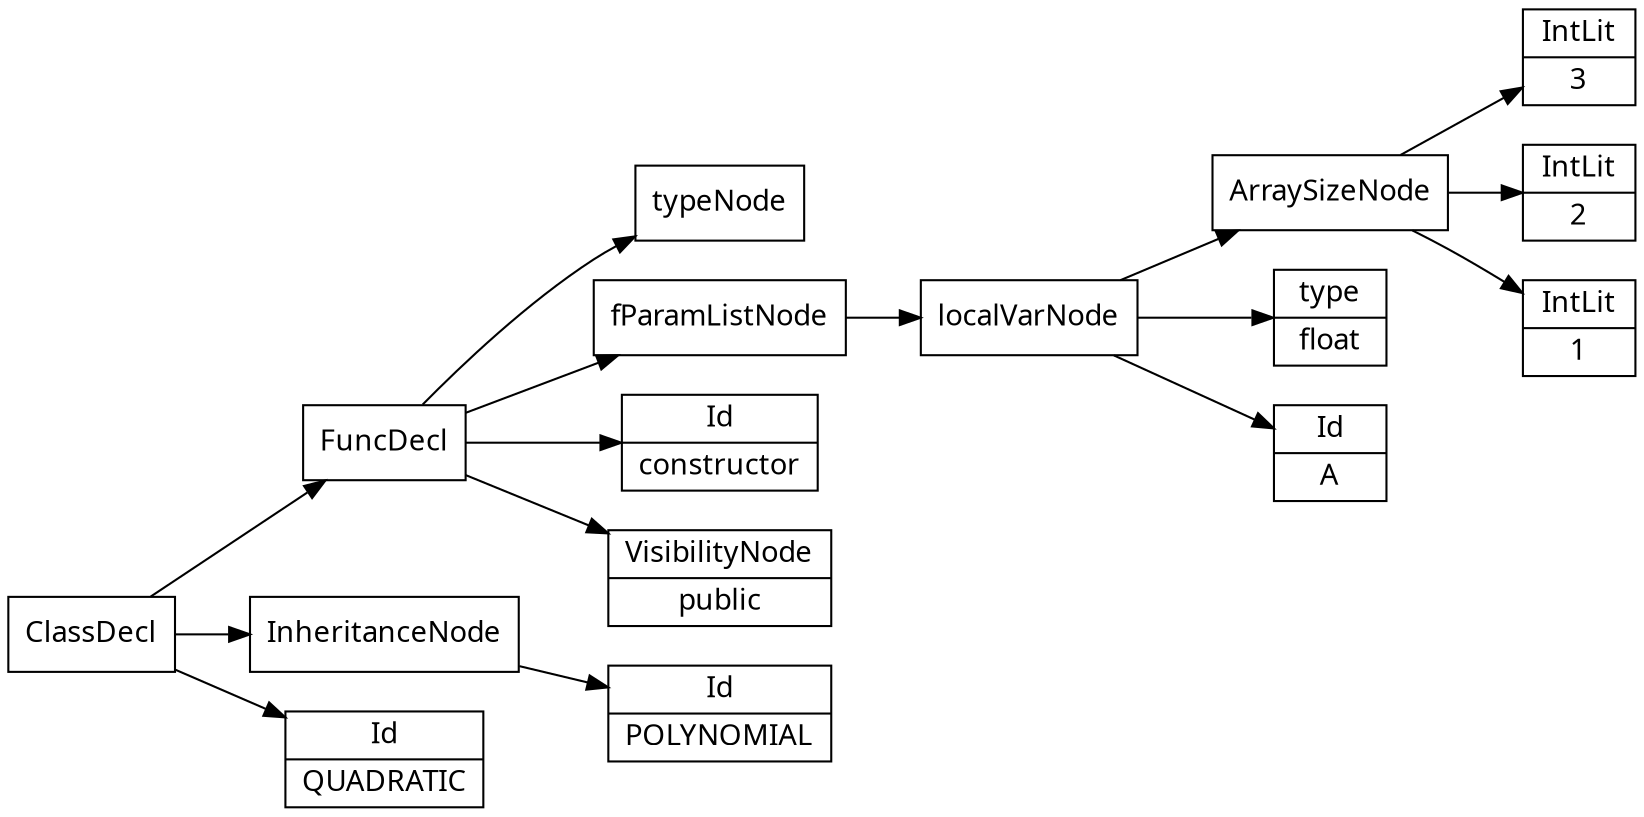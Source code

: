 digraph AST {
node [shape=record];
 node [fontname=Sans];charset="UTF-8" splines=true splines=spline rankdir =LR ordering="out"
0[label="Id|QUADRATIC"];
2[label="Id|POLYNOMIAL"];
3[label="InheritanceNode"];
3->2;
4[label="VisibilityNode|public"];
5[label="Id|constructor"];
7[label="Id|A"];
8[label="type|float"];
10[label="IntLit|1"];
11[label="IntLit|2"];
12[label="IntLit|3"];
13[label="ArraySizeNode"];
13->12;
13->11;
13->10;
14[label="localVarNode"];
14->13;
14->8;
14->7;
15[label="fParamListNode"];
15->14;
16[label="typeNode"];
17[label="FuncDecl"];
17->16;
17->15;
17->5;
17->4;
18[label="ClassDecl"];
18->17;
18->3;
18->0;
}